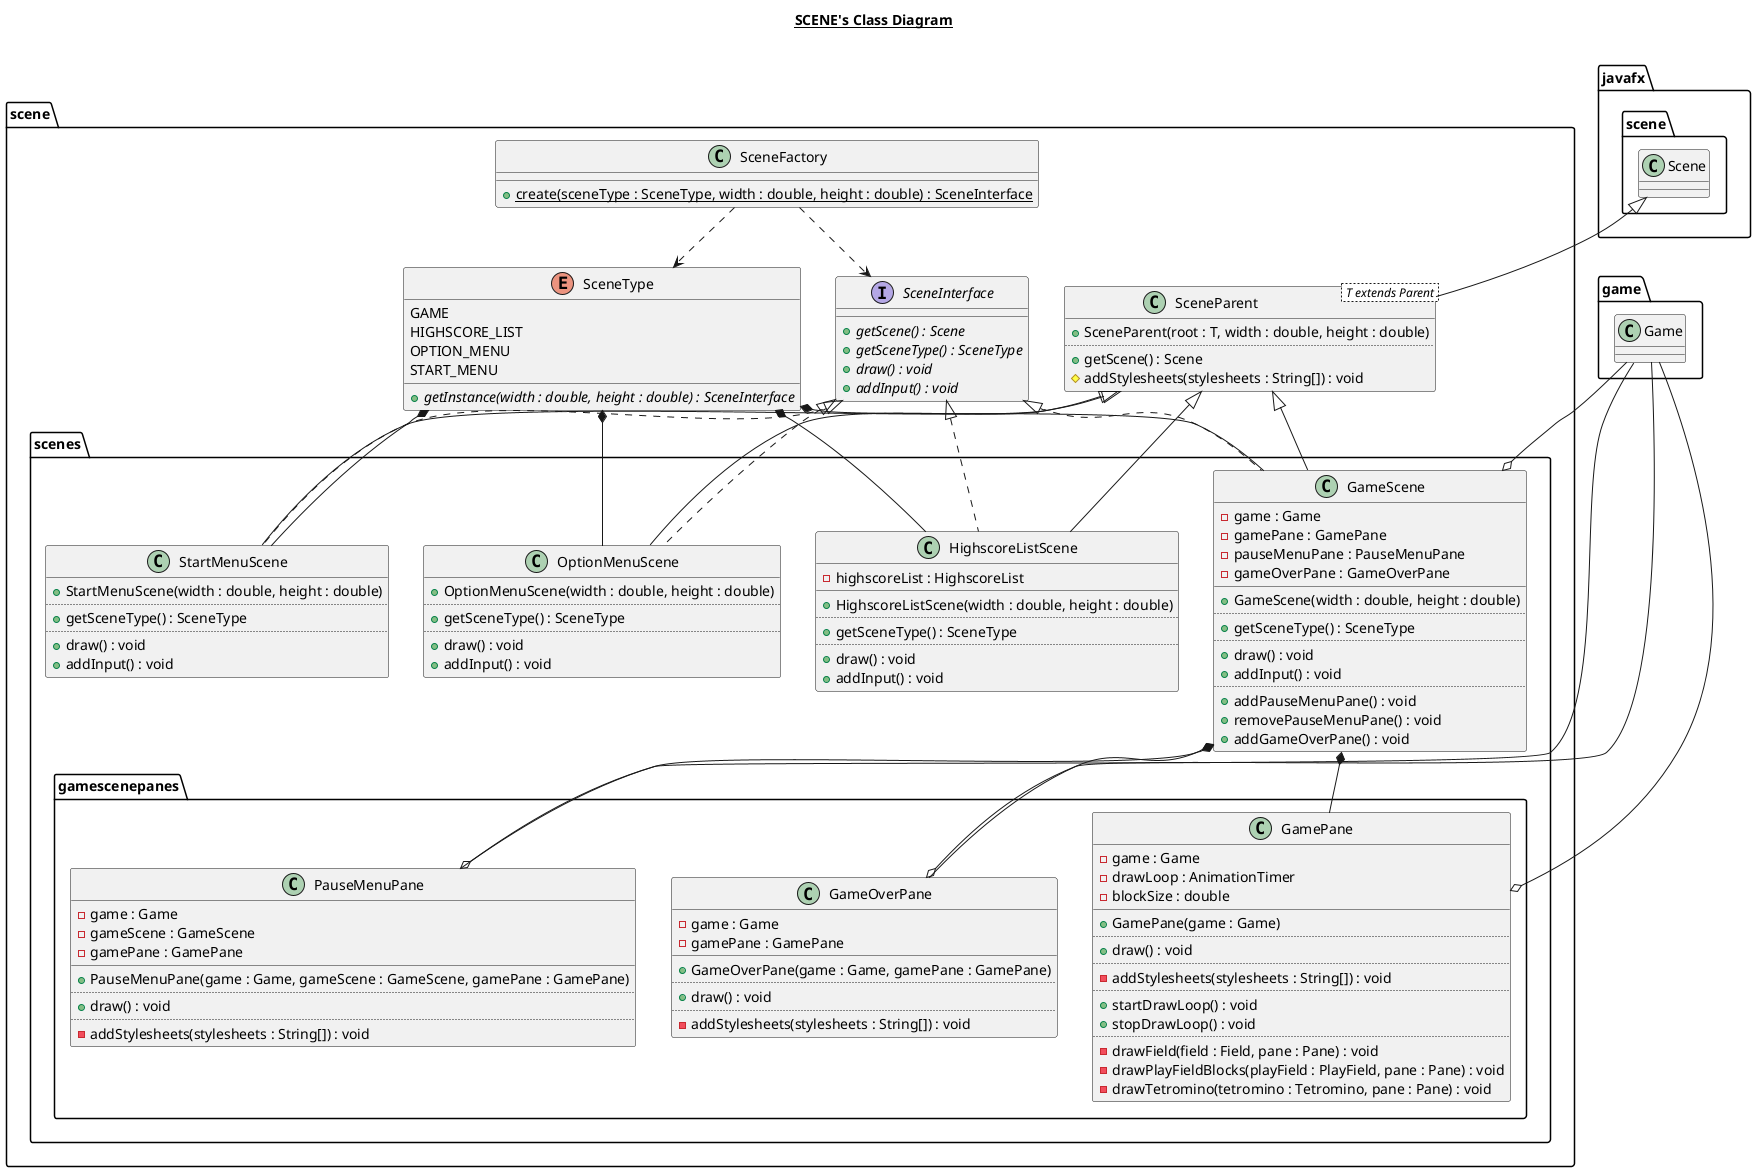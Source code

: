 @startuml

title __SCENE's Class Diagram__\n

package scene {

	class SceneFactory {
		{static} + create(sceneType : SceneType, width : double, height : double) : SceneInterface
	}

	interface SceneInterface {
		{abstract} + getScene() : Scene
		{abstract} + getSceneType() : SceneType
		{abstract} + draw() : void
		{abstract} + addInput() : void

	}

	class SceneParent < T extends Parent > {
		+ SceneParent(root : T, width : double, height : double)
		..
		+ getScene() : Scene
		# addStylesheets(stylesheets : String[]) : void
	}

	enum SceneType {
		GAME
		HIGHSCORE_LIST
		OPTION_MENU
		START_MENU
		__
		{abstract} + getInstance(width : double, height : double) : SceneInterface
	}

	package scenes {

		class GameScene {
			- game : Game
			- gamePane : GamePane
			- pauseMenuPane : PauseMenuPane
			- gameOverPane : GameOverPane
			__
			+ GameScene(width : double, height : double)
			..
			+ getSceneType() : SceneType
			..
			+ draw() : void
			+ addInput() : void
			..
			+ addPauseMenuPane() : void
			+ removePauseMenuPane() : void
			+ addGameOverPane() : void
		}

		class HighscoreListScene {
			- highscoreList : HighscoreList
			__
			+ HighscoreListScene(width : double, height : double)
			..
			+ getSceneType() : SceneType
			..
			+ draw() : void
			+ addInput() : void
		}

		class OptionMenuScene {
			+ OptionMenuScene(width : double, height : double)
			..
			+ getSceneType() : SceneType
			..
			+ draw() : void
			+ addInput() : void
		}

		class StartMenuScene {
			+ StartMenuScene(width : double, height : double)
			..
			+ getSceneType() : SceneType
			..
			+ draw() : void
			+ addInput() : void
		}

		package gamescenepanes {

			class GameOverPane {
				- game : Game
				- gamePane : GamePane
				__
				+ GameOverPane(game : Game, gamePane : GamePane)
				..
				+ draw() : void
				..
				- addStylesheets(stylesheets : String[]) : void
			}

			class GamePane {
				- game : Game
				- drawLoop : AnimationTimer
				- blockSize : double
				__
				+ GamePane(game : Game)
				..
				+ draw() : void
				..
				- addStylesheets(stylesheets : String[]) : void
				..
				+ startDrawLoop() : void
				+ stopDrawLoop() : void
				..
				- drawField(field : Field, pane : Pane) : void
				- drawPlayFieldBlocks(playField : PlayField, pane : Pane) : void
				- drawTetromino(tetromino : Tetromino, pane : Pane) : void
			}

			class PauseMenuPane {
				- game : Game
				- gameScene : GameScene
				- gamePane : GamePane
				__
				+ PauseMenuPane(game : Game, gameScene : GameScene, gamePane : GamePane)
				..
				+ draw() : void
				..
				- addStylesheets(stylesheets : String[]) : void
			}

		}

	}

	SceneFactory .right.> SceneType
	SceneFactory .down.> SceneInterface

	GameScene .up.|> SceneInterface
	HighscoreListScene .up.|> SceneInterface
	OptionMenuScene .up.|> SceneInterface
	StartMenuScene .up.|> SceneInterface

	GameScene -up-|> SceneParent
	HighscoreListScene -up-|> SceneParent
	OptionMenuScene -up-|> SceneParent
	StartMenuScene -up-|> SceneParent

	GameScene -up-*  SceneType
	HighscoreListScene -up-*  SceneType
	OptionMenuScene -up-*  SceneType
	StartMenuScene -up-*  SceneType

	GameOverPane -up-* GameScene
	GamePane -up-*  GameScene
	PauseMenuPane -up-*  GameScene

}

SceneParent -up-|> javafx.scene.Scene

game.Game --o GameScene

game.Game --o GameOverPane
game.Game --o GamePane
game.Game --o PauseMenuPane

@enduml
